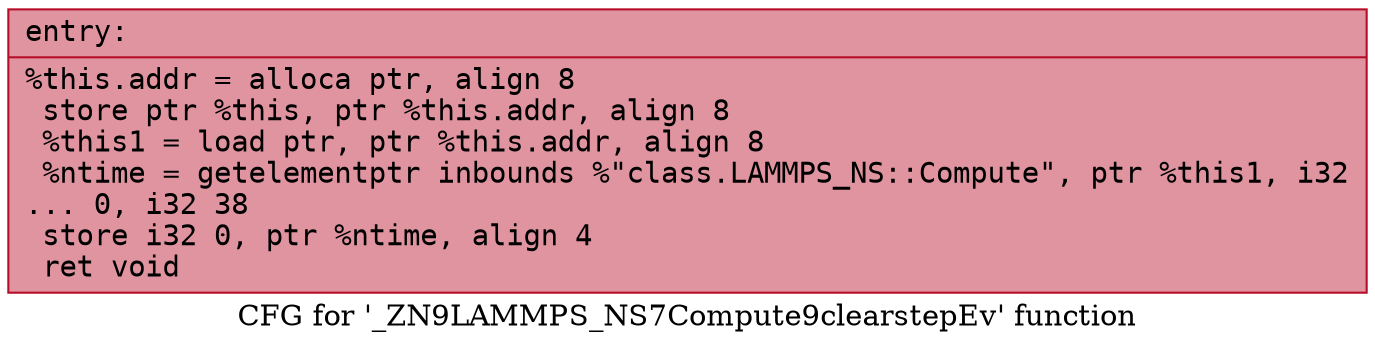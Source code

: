 digraph "CFG for '_ZN9LAMMPS_NS7Compute9clearstepEv' function" {
	label="CFG for '_ZN9LAMMPS_NS7Compute9clearstepEv' function";

	Node0x5633babd5700 [shape=record,color="#b70d28ff", style=filled, fillcolor="#b70d2870" fontname="Courier",label="{entry:\l|  %this.addr = alloca ptr, align 8\l  store ptr %this, ptr %this.addr, align 8\l  %this1 = load ptr, ptr %this.addr, align 8\l  %ntime = getelementptr inbounds %\"class.LAMMPS_NS::Compute\", ptr %this1, i32\l... 0, i32 38\l  store i32 0, ptr %ntime, align 4\l  ret void\l}"];
}
